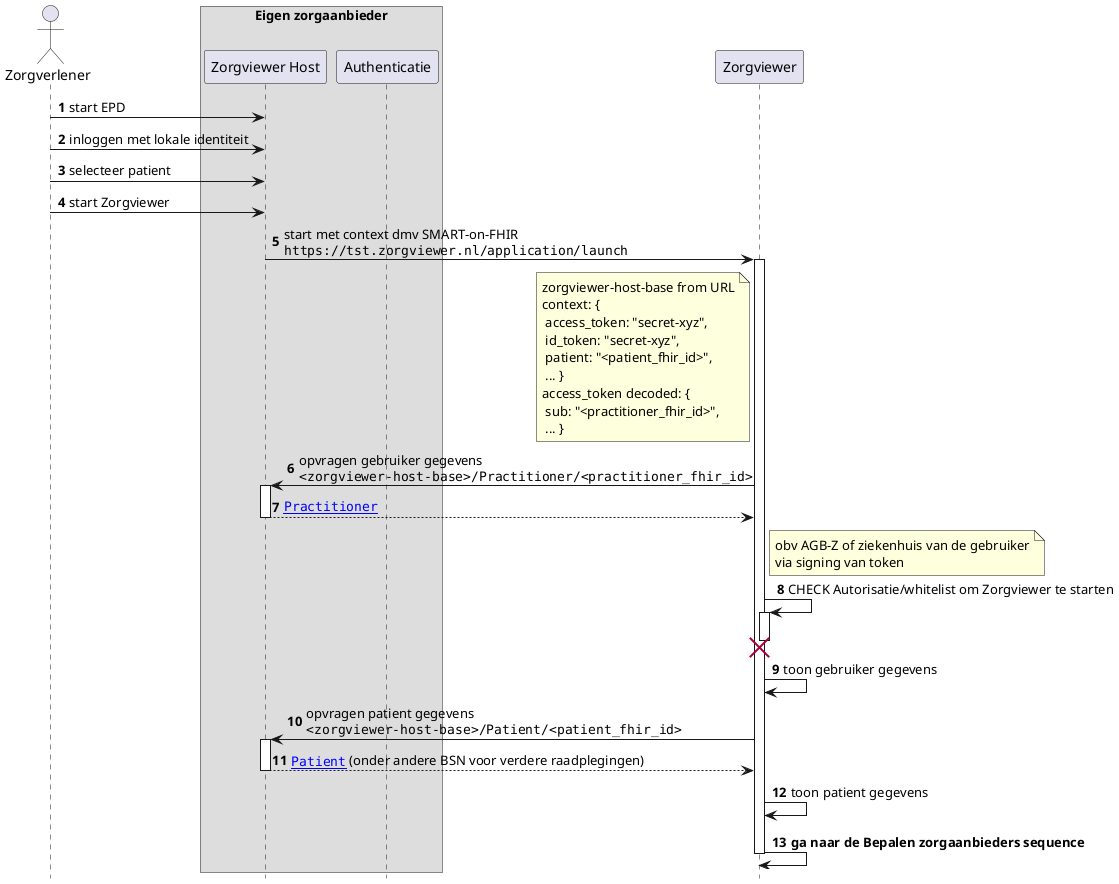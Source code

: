 @startuml
hide footbox
autonumber

actor Zorgverlener
box "Eigen zorgaanbieder"
participant "Zorgviewer Host" as Host
participant Authenticatie
end box
participant Zorgviewer

Zorgverlener->Host: start EPD
Zorgverlener->Host: inloggen met lokale identiteit
Zorgverlener->Host: selecteer patient
Zorgverlener->Host: start Zorgviewer
Host->Zorgviewer: start met context dmv SMART-on-FHIR \n""https://tst.zorgviewer.nl/application/launch""
note left Zorgviewer
 zorgviewer-host-base from URL
 context: {
  access_token: "secret-xyz",
  id_token: "secret-xyz",
  patient: "<patient_fhir_id>",
  ... }
 access_token decoded: {
  sub: "<practitioner_fhir_id>",
  ... }
end note

activate Zorgviewer
Zorgviewer->Host: opvragen gebruiker gegevens\n""<zorgviewer-host-base>/Practitioner/<practitioner_fhir_id>""
activate Host
Host-->Zorgviewer: ""[[StructureDefinition-Practitioner.html Practitioner]]""
deactivate Host

note right Zorgviewer
    obv AGB-Z of ziekenhuis van de gebruiker
    via signing van token
end note
Zorgviewer->Zorgviewer++: CHECK Autorisatie/whitelist om Zorgviewer te starten
destroy Zorgviewer

Zorgviewer->Zorgviewer: toon gebruiker gegevens

Zorgviewer->Host: opvragen patient gegevens\n""<zorgviewer-host-base>/Patient/<patient_fhir_id>""
activate Host
Host-->Zorgviewer: ""[[StructureDefinition-Patient.html Patient]]"" (onder andere BSN voor verdere raadplegingen)
deactivate Host
Zorgviewer->Zorgviewer: toon patient gegevens

Zorgviewer->Zorgviewer: **ga naar de Bepalen zorgaanbieders sequence**

deactivate Zorgviewer

@enduml